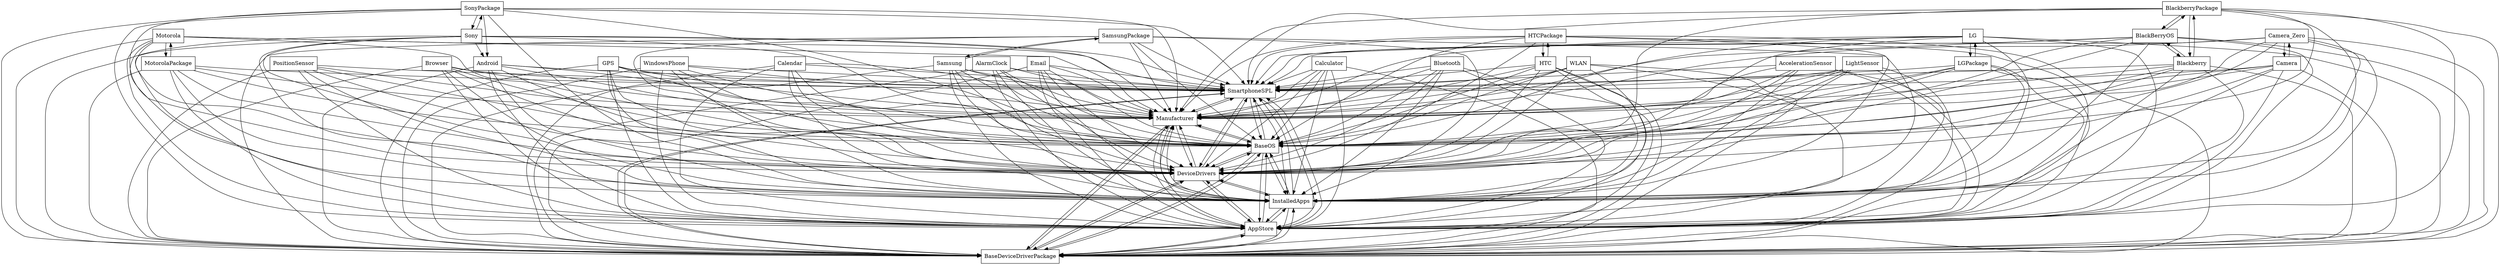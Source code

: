 digraph{
graph [rankdir=TB];
node [shape=box];
edge [arrowhead=normal];
0[label="BlackberryPackage",]
1[label="Bluetooth",]
2[label="Motorola",]
3[label="SonyPackage",]
4[label="SmartphoneSPL",]
5[label="SamsungPackage",]
6[label="AccelerationSensor",]
7[label="Browser",]
8[label="Manufacturer",]
9[label="HTCPackage",]
10[label="Sony",]
11[label="WLAN",]
12[label="Camera_Zero",]
13[label="BaseDeviceDriverPackage",]
14[label="HTC",]
15[label="Samsung",]
16[label="AlarmClock",]
17[label="AppStore",]
18[label="MotorolaPackage",]
19[label="InstalledApps",]
20[label="Camera",]
21[label="WindowsPhone",]
22[label="BlackBerryOS",]
23[label="Calendar",]
24[label="PositionSensor",]
25[label="Blackberry",]
26[label="Android",]
27[label="Email",]
28[label="Calculator",]
29[label="DeviceDrivers",]
30[label="GPS",]
31[label="LightSensor",]
32[label="LG",]
33[label="LGPackage",]
34[label="BaseOS",]
0->4[label="",]
0->8[label="",]
0->13[label="",]
0->17[label="",]
0->19[label="",]
0->22[label="",]
0->25[label="",]
0->29[label="",]
0->34[label="",]
1->4[label="",]
1->8[label="",]
1->13[label="",]
1->17[label="",]
1->19[label="",]
1->29[label="",]
1->34[label="",]
2->4[label="",]
2->8[label="",]
2->13[label="",]
2->17[label="",]
2->18[label="",]
2->19[label="",]
2->29[label="",]
2->34[label="",]
3->4[label="",]
3->8[label="",]
3->10[label="",]
3->13[label="",]
3->17[label="",]
3->19[label="",]
3->26[label="",]
3->29[label="",]
3->34[label="",]
4->8[label="",]
4->13[label="",]
4->17[label="",]
4->19[label="",]
4->29[label="",]
4->34[label="",]
5->4[label="",]
5->8[label="",]
5->13[label="",]
5->15[label="",]
5->17[label="",]
5->19[label="",]
5->29[label="",]
5->34[label="",]
6->4[label="",]
6->8[label="",]
6->13[label="",]
6->17[label="",]
6->19[label="",]
6->29[label="",]
6->34[label="",]
7->4[label="",]
7->8[label="",]
7->13[label="",]
7->17[label="",]
7->19[label="",]
7->29[label="",]
7->34[label="",]
8->4[label="",]
8->13[label="",]
8->17[label="",]
8->19[label="",]
8->29[label="",]
8->34[label="",]
9->4[label="",]
9->8[label="",]
9->13[label="",]
9->14[label="",]
9->17[label="",]
9->19[label="",]
9->29[label="",]
9->34[label="",]
10->3[label="",]
10->4[label="",]
10->8[label="",]
10->13[label="",]
10->17[label="",]
10->19[label="",]
10->26[label="",]
10->29[label="",]
10->34[label="",]
11->4[label="",]
11->8[label="",]
11->13[label="",]
11->17[label="",]
11->19[label="",]
11->29[label="",]
11->34[label="",]
12->4[label="",]
12->8[label="",]
12->13[label="",]
12->17[label="",]
12->19[label="",]
12->20[label="",]
12->29[label="",]
12->34[label="",]
13->4[label="",]
13->8[label="",]
13->17[label="",]
13->19[label="",]
13->29[label="",]
13->34[label="",]
14->4[label="",]
14->8[label="",]
14->9[label="",]
14->13[label="",]
14->17[label="",]
14->19[label="",]
14->29[label="",]
14->34[label="",]
15->4[label="",]
15->5[label="",]
15->8[label="",]
15->13[label="",]
15->17[label="",]
15->19[label="",]
15->29[label="",]
15->34[label="",]
16->4[label="",]
16->8[label="",]
16->13[label="",]
16->17[label="",]
16->19[label="",]
16->29[label="",]
16->34[label="",]
17->4[label="",]
17->8[label="",]
17->13[label="",]
17->19[label="",]
17->29[label="",]
17->34[label="",]
18->2[label="",]
18->4[label="",]
18->8[label="",]
18->13[label="",]
18->17[label="",]
18->19[label="",]
18->29[label="",]
18->34[label="",]
19->4[label="",]
19->8[label="",]
19->13[label="",]
19->17[label="",]
19->29[label="",]
19->34[label="",]
20->4[label="",]
20->8[label="",]
20->12[label="",]
20->13[label="",]
20->17[label="",]
20->19[label="",]
20->29[label="",]
20->34[label="",]
21->4[label="",]
21->8[label="",]
21->13[label="",]
21->17[label="",]
21->19[label="",]
21->29[label="",]
21->34[label="",]
22->0[label="",]
22->4[label="",]
22->8[label="",]
22->13[label="",]
22->17[label="",]
22->19[label="",]
22->25[label="",]
22->29[label="",]
22->34[label="",]
23->4[label="",]
23->8[label="",]
23->13[label="",]
23->17[label="",]
23->19[label="",]
23->29[label="",]
23->34[label="",]
24->4[label="",]
24->8[label="",]
24->13[label="",]
24->17[label="",]
24->19[label="",]
24->29[label="",]
24->34[label="",]
25->0[label="",]
25->4[label="",]
25->8[label="",]
25->13[label="",]
25->17[label="",]
25->19[label="",]
25->22[label="",]
25->29[label="",]
25->34[label="",]
26->4[label="",]
26->8[label="",]
26->13[label="",]
26->17[label="",]
26->19[label="",]
26->29[label="",]
26->34[label="",]
27->4[label="",]
27->8[label="",]
27->13[label="",]
27->17[label="",]
27->19[label="",]
27->29[label="",]
27->34[label="",]
28->4[label="",]
28->8[label="",]
28->13[label="",]
28->17[label="",]
28->19[label="",]
28->29[label="",]
28->34[label="",]
29->4[label="",]
29->8[label="",]
29->13[label="",]
29->17[label="",]
29->19[label="",]
29->34[label="",]
30->4[label="",]
30->8[label="",]
30->13[label="",]
30->17[label="",]
30->19[label="",]
30->29[label="",]
30->34[label="",]
31->4[label="",]
31->8[label="",]
31->13[label="",]
31->17[label="",]
31->19[label="",]
31->29[label="",]
31->34[label="",]
32->4[label="",]
32->8[label="",]
32->13[label="",]
32->17[label="",]
32->19[label="",]
32->29[label="",]
32->33[label="",]
32->34[label="",]
33->4[label="",]
33->8[label="",]
33->13[label="",]
33->17[label="",]
33->19[label="",]
33->29[label="",]
33->32[label="",]
33->34[label="",]
34->4[label="",]
34->8[label="",]
34->13[label="",]
34->17[label="",]
34->19[label="",]
34->29[label="",]
}
